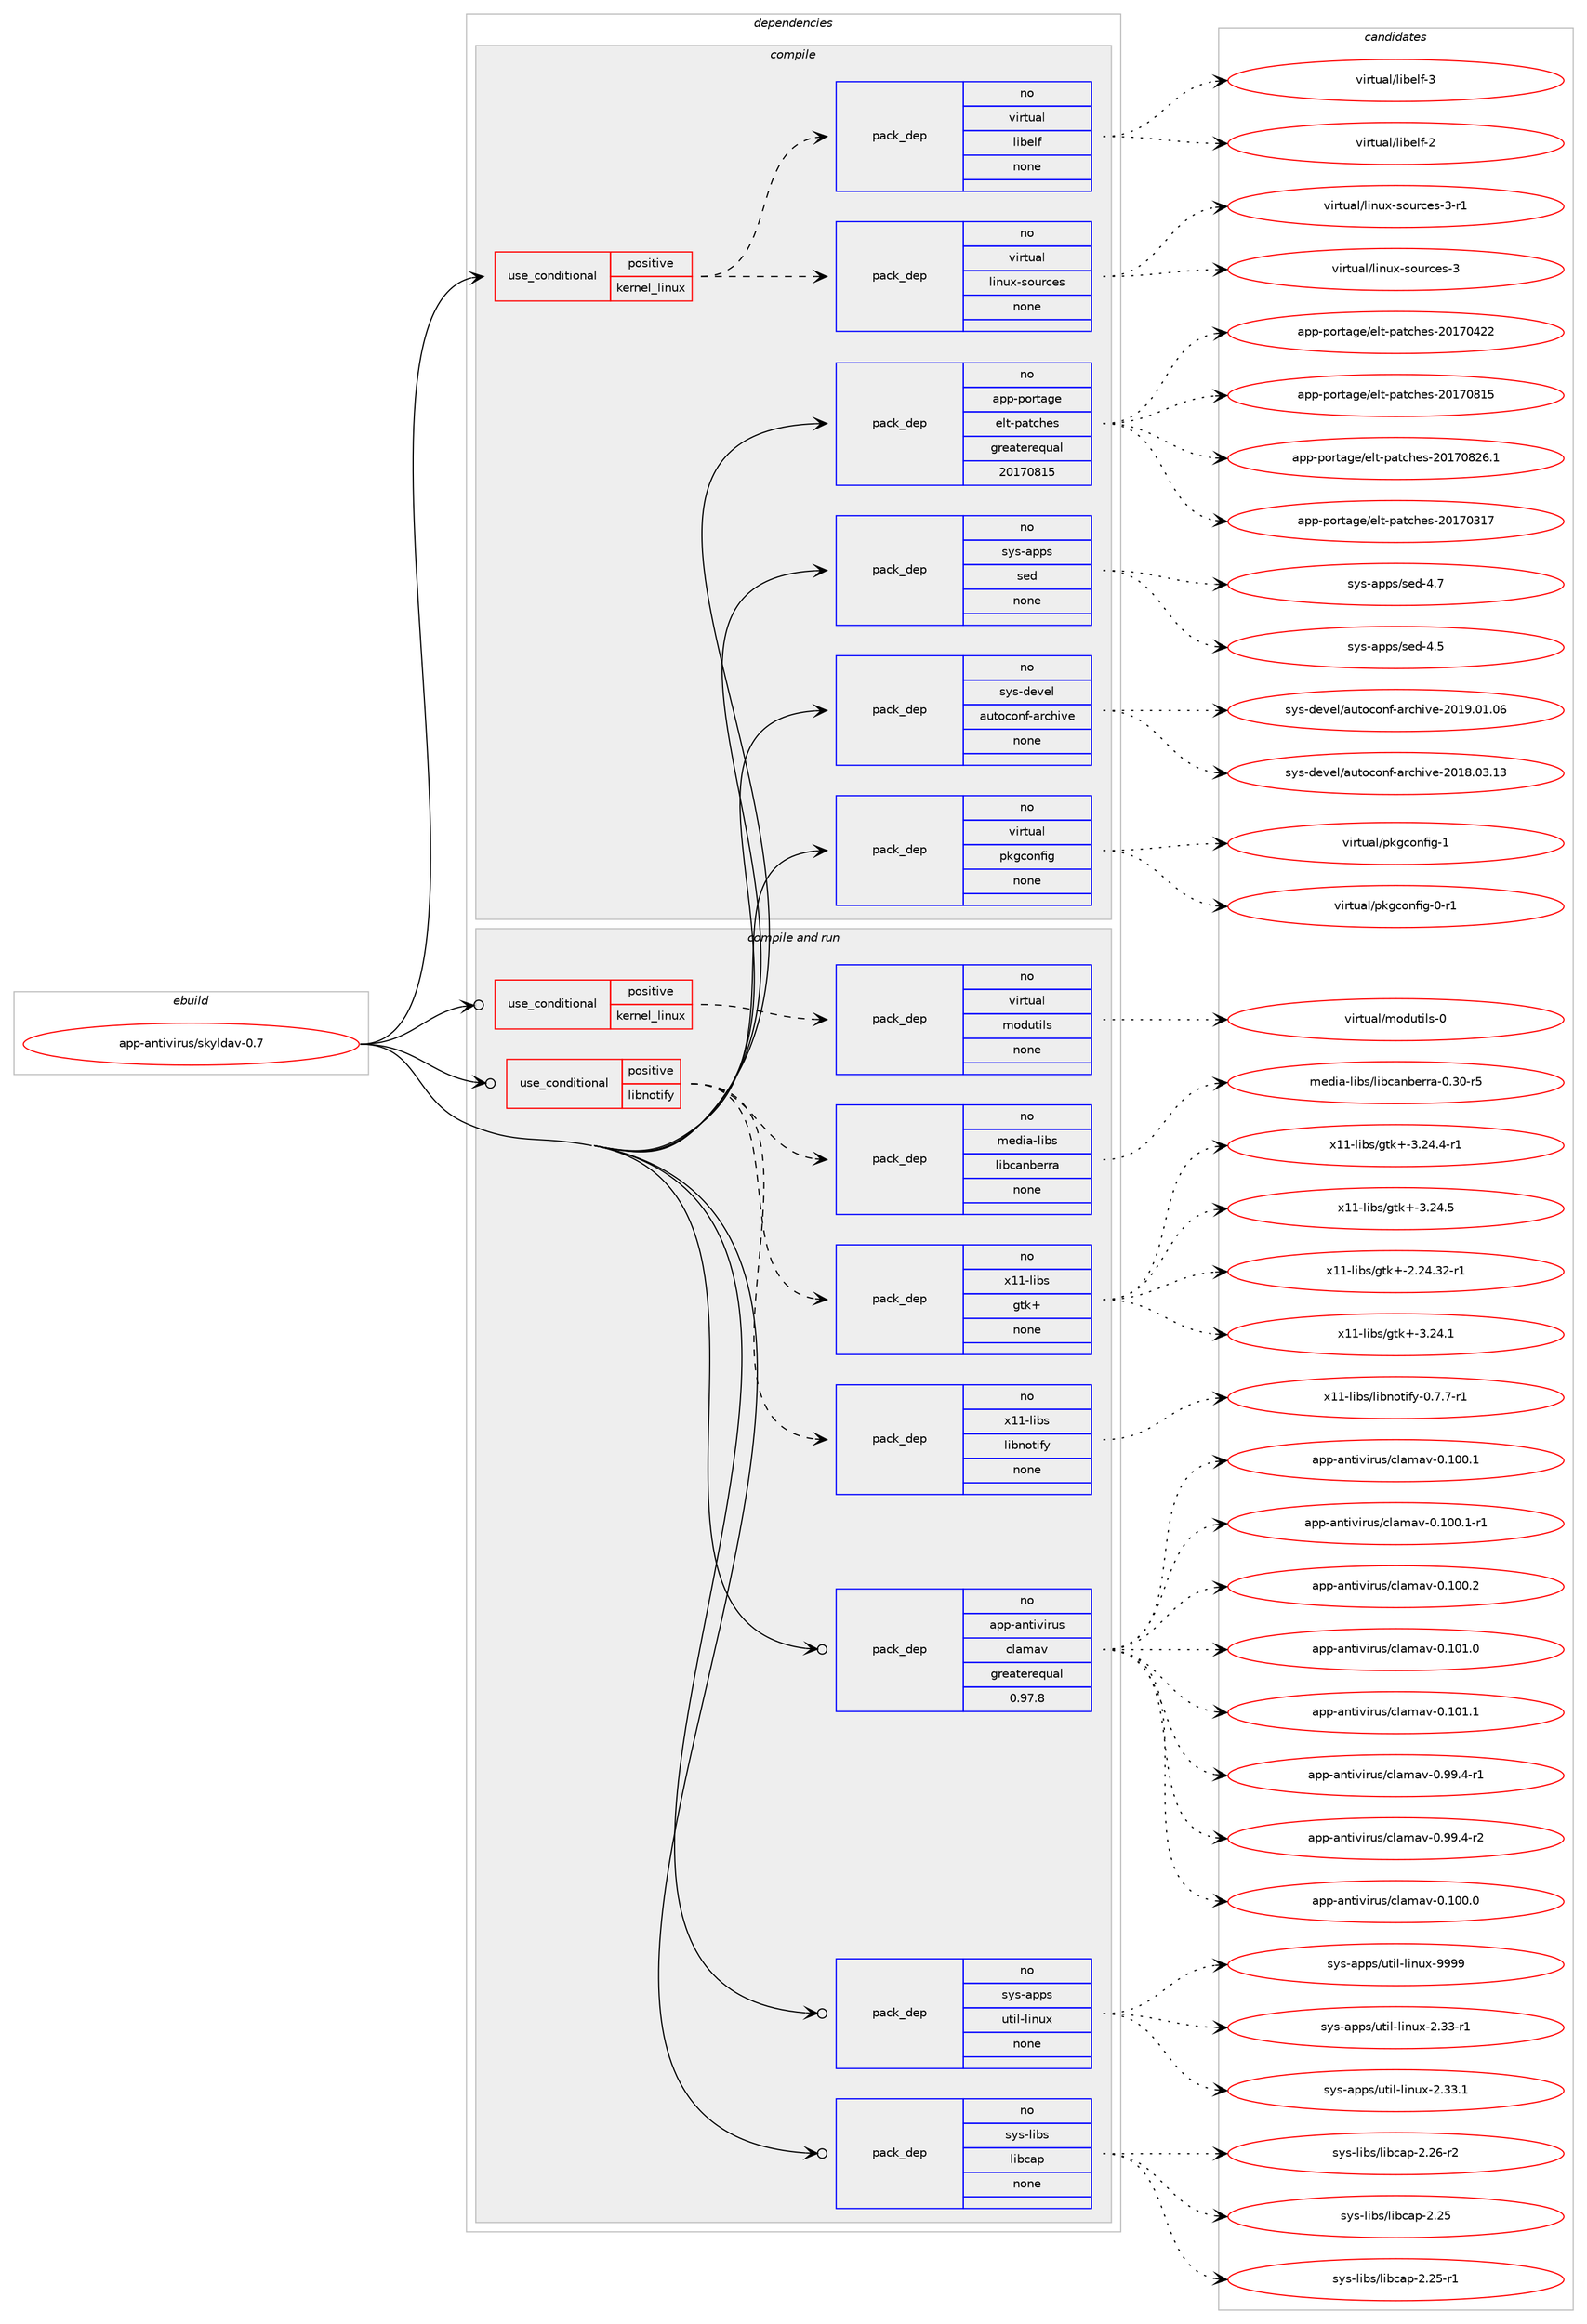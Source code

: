 digraph prolog {

# *************
# Graph options
# *************

newrank=true;
concentrate=true;
compound=true;
graph [rankdir=LR,fontname=Helvetica,fontsize=10,ranksep=1.5];#, ranksep=2.5, nodesep=0.2];
edge  [arrowhead=vee];
node  [fontname=Helvetica,fontsize=10];

# **********
# The ebuild
# **********

subgraph cluster_leftcol {
color=gray;
rank=same;
label=<<i>ebuild</i>>;
id [label="app-antivirus/skyldav-0.7", color=red, width=4, href="../app-antivirus/skyldav-0.7.svg"];
}

# ****************
# The dependencies
# ****************

subgraph cluster_midcol {
color=gray;
label=<<i>dependencies</i>>;
subgraph cluster_compile {
fillcolor="#eeeeee";
style=filled;
label=<<i>compile</i>>;
subgraph cond346387 {
dependency1270721 [label=<<TABLE BORDER="0" CELLBORDER="1" CELLSPACING="0" CELLPADDING="4"><TR><TD ROWSPAN="3" CELLPADDING="10">use_conditional</TD></TR><TR><TD>positive</TD></TR><TR><TD>kernel_linux</TD></TR></TABLE>>, shape=none, color=red];
subgraph pack904616 {
dependency1270722 [label=<<TABLE BORDER="0" CELLBORDER="1" CELLSPACING="0" CELLPADDING="4" WIDTH="220"><TR><TD ROWSPAN="6" CELLPADDING="30">pack_dep</TD></TR><TR><TD WIDTH="110">no</TD></TR><TR><TD>virtual</TD></TR><TR><TD>linux-sources</TD></TR><TR><TD>none</TD></TR><TR><TD></TD></TR></TABLE>>, shape=none, color=blue];
}
dependency1270721:e -> dependency1270722:w [weight=20,style="dashed",arrowhead="vee"];
subgraph pack904617 {
dependency1270723 [label=<<TABLE BORDER="0" CELLBORDER="1" CELLSPACING="0" CELLPADDING="4" WIDTH="220"><TR><TD ROWSPAN="6" CELLPADDING="30">pack_dep</TD></TR><TR><TD WIDTH="110">no</TD></TR><TR><TD>virtual</TD></TR><TR><TD>libelf</TD></TR><TR><TD>none</TD></TR><TR><TD></TD></TR></TABLE>>, shape=none, color=blue];
}
dependency1270721:e -> dependency1270723:w [weight=20,style="dashed",arrowhead="vee"];
}
id:e -> dependency1270721:w [weight=20,style="solid",arrowhead="vee"];
subgraph pack904618 {
dependency1270724 [label=<<TABLE BORDER="0" CELLBORDER="1" CELLSPACING="0" CELLPADDING="4" WIDTH="220"><TR><TD ROWSPAN="6" CELLPADDING="30">pack_dep</TD></TR><TR><TD WIDTH="110">no</TD></TR><TR><TD>app-portage</TD></TR><TR><TD>elt-patches</TD></TR><TR><TD>greaterequal</TD></TR><TR><TD>20170815</TD></TR></TABLE>>, shape=none, color=blue];
}
id:e -> dependency1270724:w [weight=20,style="solid",arrowhead="vee"];
subgraph pack904619 {
dependency1270725 [label=<<TABLE BORDER="0" CELLBORDER="1" CELLSPACING="0" CELLPADDING="4" WIDTH="220"><TR><TD ROWSPAN="6" CELLPADDING="30">pack_dep</TD></TR><TR><TD WIDTH="110">no</TD></TR><TR><TD>sys-apps</TD></TR><TR><TD>sed</TD></TR><TR><TD>none</TD></TR><TR><TD></TD></TR></TABLE>>, shape=none, color=blue];
}
id:e -> dependency1270725:w [weight=20,style="solid",arrowhead="vee"];
subgraph pack904620 {
dependency1270726 [label=<<TABLE BORDER="0" CELLBORDER="1" CELLSPACING="0" CELLPADDING="4" WIDTH="220"><TR><TD ROWSPAN="6" CELLPADDING="30">pack_dep</TD></TR><TR><TD WIDTH="110">no</TD></TR><TR><TD>sys-devel</TD></TR><TR><TD>autoconf-archive</TD></TR><TR><TD>none</TD></TR><TR><TD></TD></TR></TABLE>>, shape=none, color=blue];
}
id:e -> dependency1270726:w [weight=20,style="solid",arrowhead="vee"];
subgraph pack904621 {
dependency1270727 [label=<<TABLE BORDER="0" CELLBORDER="1" CELLSPACING="0" CELLPADDING="4" WIDTH="220"><TR><TD ROWSPAN="6" CELLPADDING="30">pack_dep</TD></TR><TR><TD WIDTH="110">no</TD></TR><TR><TD>virtual</TD></TR><TR><TD>pkgconfig</TD></TR><TR><TD>none</TD></TR><TR><TD></TD></TR></TABLE>>, shape=none, color=blue];
}
id:e -> dependency1270727:w [weight=20,style="solid",arrowhead="vee"];
}
subgraph cluster_compileandrun {
fillcolor="#eeeeee";
style=filled;
label=<<i>compile and run</i>>;
subgraph cond346388 {
dependency1270728 [label=<<TABLE BORDER="0" CELLBORDER="1" CELLSPACING="0" CELLPADDING="4"><TR><TD ROWSPAN="3" CELLPADDING="10">use_conditional</TD></TR><TR><TD>positive</TD></TR><TR><TD>kernel_linux</TD></TR></TABLE>>, shape=none, color=red];
subgraph pack904622 {
dependency1270729 [label=<<TABLE BORDER="0" CELLBORDER="1" CELLSPACING="0" CELLPADDING="4" WIDTH="220"><TR><TD ROWSPAN="6" CELLPADDING="30">pack_dep</TD></TR><TR><TD WIDTH="110">no</TD></TR><TR><TD>virtual</TD></TR><TR><TD>modutils</TD></TR><TR><TD>none</TD></TR><TR><TD></TD></TR></TABLE>>, shape=none, color=blue];
}
dependency1270728:e -> dependency1270729:w [weight=20,style="dashed",arrowhead="vee"];
}
id:e -> dependency1270728:w [weight=20,style="solid",arrowhead="odotvee"];
subgraph cond346389 {
dependency1270730 [label=<<TABLE BORDER="0" CELLBORDER="1" CELLSPACING="0" CELLPADDING="4"><TR><TD ROWSPAN="3" CELLPADDING="10">use_conditional</TD></TR><TR><TD>positive</TD></TR><TR><TD>libnotify</TD></TR></TABLE>>, shape=none, color=red];
subgraph pack904623 {
dependency1270731 [label=<<TABLE BORDER="0" CELLBORDER="1" CELLSPACING="0" CELLPADDING="4" WIDTH="220"><TR><TD ROWSPAN="6" CELLPADDING="30">pack_dep</TD></TR><TR><TD WIDTH="110">no</TD></TR><TR><TD>media-libs</TD></TR><TR><TD>libcanberra</TD></TR><TR><TD>none</TD></TR><TR><TD></TD></TR></TABLE>>, shape=none, color=blue];
}
dependency1270730:e -> dependency1270731:w [weight=20,style="dashed",arrowhead="vee"];
subgraph pack904624 {
dependency1270732 [label=<<TABLE BORDER="0" CELLBORDER="1" CELLSPACING="0" CELLPADDING="4" WIDTH="220"><TR><TD ROWSPAN="6" CELLPADDING="30">pack_dep</TD></TR><TR><TD WIDTH="110">no</TD></TR><TR><TD>x11-libs</TD></TR><TR><TD>libnotify</TD></TR><TR><TD>none</TD></TR><TR><TD></TD></TR></TABLE>>, shape=none, color=blue];
}
dependency1270730:e -> dependency1270732:w [weight=20,style="dashed",arrowhead="vee"];
subgraph pack904625 {
dependency1270733 [label=<<TABLE BORDER="0" CELLBORDER="1" CELLSPACING="0" CELLPADDING="4" WIDTH="220"><TR><TD ROWSPAN="6" CELLPADDING="30">pack_dep</TD></TR><TR><TD WIDTH="110">no</TD></TR><TR><TD>x11-libs</TD></TR><TR><TD>gtk+</TD></TR><TR><TD>none</TD></TR><TR><TD></TD></TR></TABLE>>, shape=none, color=blue];
}
dependency1270730:e -> dependency1270733:w [weight=20,style="dashed",arrowhead="vee"];
}
id:e -> dependency1270730:w [weight=20,style="solid",arrowhead="odotvee"];
subgraph pack904626 {
dependency1270734 [label=<<TABLE BORDER="0" CELLBORDER="1" CELLSPACING="0" CELLPADDING="4" WIDTH="220"><TR><TD ROWSPAN="6" CELLPADDING="30">pack_dep</TD></TR><TR><TD WIDTH="110">no</TD></TR><TR><TD>app-antivirus</TD></TR><TR><TD>clamav</TD></TR><TR><TD>greaterequal</TD></TR><TR><TD>0.97.8</TD></TR></TABLE>>, shape=none, color=blue];
}
id:e -> dependency1270734:w [weight=20,style="solid",arrowhead="odotvee"];
subgraph pack904627 {
dependency1270735 [label=<<TABLE BORDER="0" CELLBORDER="1" CELLSPACING="0" CELLPADDING="4" WIDTH="220"><TR><TD ROWSPAN="6" CELLPADDING="30">pack_dep</TD></TR><TR><TD WIDTH="110">no</TD></TR><TR><TD>sys-apps</TD></TR><TR><TD>util-linux</TD></TR><TR><TD>none</TD></TR><TR><TD></TD></TR></TABLE>>, shape=none, color=blue];
}
id:e -> dependency1270735:w [weight=20,style="solid",arrowhead="odotvee"];
subgraph pack904628 {
dependency1270736 [label=<<TABLE BORDER="0" CELLBORDER="1" CELLSPACING="0" CELLPADDING="4" WIDTH="220"><TR><TD ROWSPAN="6" CELLPADDING="30">pack_dep</TD></TR><TR><TD WIDTH="110">no</TD></TR><TR><TD>sys-libs</TD></TR><TR><TD>libcap</TD></TR><TR><TD>none</TD></TR><TR><TD></TD></TR></TABLE>>, shape=none, color=blue];
}
id:e -> dependency1270736:w [weight=20,style="solid",arrowhead="odotvee"];
}
subgraph cluster_run {
fillcolor="#eeeeee";
style=filled;
label=<<i>run</i>>;
}
}

# **************
# The candidates
# **************

subgraph cluster_choices {
rank=same;
color=gray;
label=<<i>candidates</i>>;

subgraph choice904616 {
color=black;
nodesep=1;
choice118105114116117971084710810511011712045115111117114991011154551 [label="virtual/linux-sources-3", color=red, width=4,href="../virtual/linux-sources-3.svg"];
choice1181051141161179710847108105110117120451151111171149910111545514511449 [label="virtual/linux-sources-3-r1", color=red, width=4,href="../virtual/linux-sources-3-r1.svg"];
dependency1270722:e -> choice118105114116117971084710810511011712045115111117114991011154551:w [style=dotted,weight="100"];
dependency1270722:e -> choice1181051141161179710847108105110117120451151111171149910111545514511449:w [style=dotted,weight="100"];
}
subgraph choice904617 {
color=black;
nodesep=1;
choice1181051141161179710847108105981011081024550 [label="virtual/libelf-2", color=red, width=4,href="../virtual/libelf-2.svg"];
choice1181051141161179710847108105981011081024551 [label="virtual/libelf-3", color=red, width=4,href="../virtual/libelf-3.svg"];
dependency1270723:e -> choice1181051141161179710847108105981011081024550:w [style=dotted,weight="100"];
dependency1270723:e -> choice1181051141161179710847108105981011081024551:w [style=dotted,weight="100"];
}
subgraph choice904618 {
color=black;
nodesep=1;
choice97112112451121111141169710310147101108116451129711699104101115455048495548514955 [label="app-portage/elt-patches-20170317", color=red, width=4,href="../app-portage/elt-patches-20170317.svg"];
choice97112112451121111141169710310147101108116451129711699104101115455048495548525050 [label="app-portage/elt-patches-20170422", color=red, width=4,href="../app-portage/elt-patches-20170422.svg"];
choice97112112451121111141169710310147101108116451129711699104101115455048495548564953 [label="app-portage/elt-patches-20170815", color=red, width=4,href="../app-portage/elt-patches-20170815.svg"];
choice971121124511211111411697103101471011081164511297116991041011154550484955485650544649 [label="app-portage/elt-patches-20170826.1", color=red, width=4,href="../app-portage/elt-patches-20170826.1.svg"];
dependency1270724:e -> choice97112112451121111141169710310147101108116451129711699104101115455048495548514955:w [style=dotted,weight="100"];
dependency1270724:e -> choice97112112451121111141169710310147101108116451129711699104101115455048495548525050:w [style=dotted,weight="100"];
dependency1270724:e -> choice97112112451121111141169710310147101108116451129711699104101115455048495548564953:w [style=dotted,weight="100"];
dependency1270724:e -> choice971121124511211111411697103101471011081164511297116991041011154550484955485650544649:w [style=dotted,weight="100"];
}
subgraph choice904619 {
color=black;
nodesep=1;
choice11512111545971121121154711510110045524653 [label="sys-apps/sed-4.5", color=red, width=4,href="../sys-apps/sed-4.5.svg"];
choice11512111545971121121154711510110045524655 [label="sys-apps/sed-4.7", color=red, width=4,href="../sys-apps/sed-4.7.svg"];
dependency1270725:e -> choice11512111545971121121154711510110045524653:w [style=dotted,weight="100"];
dependency1270725:e -> choice11512111545971121121154711510110045524655:w [style=dotted,weight="100"];
}
subgraph choice904620 {
color=black;
nodesep=1;
choice115121115451001011181011084797117116111991111101024597114991041051181014550484956464851464951 [label="sys-devel/autoconf-archive-2018.03.13", color=red, width=4,href="../sys-devel/autoconf-archive-2018.03.13.svg"];
choice115121115451001011181011084797117116111991111101024597114991041051181014550484957464849464854 [label="sys-devel/autoconf-archive-2019.01.06", color=red, width=4,href="../sys-devel/autoconf-archive-2019.01.06.svg"];
dependency1270726:e -> choice115121115451001011181011084797117116111991111101024597114991041051181014550484956464851464951:w [style=dotted,weight="100"];
dependency1270726:e -> choice115121115451001011181011084797117116111991111101024597114991041051181014550484957464849464854:w [style=dotted,weight="100"];
}
subgraph choice904621 {
color=black;
nodesep=1;
choice11810511411611797108471121071039911111010210510345484511449 [label="virtual/pkgconfig-0-r1", color=red, width=4,href="../virtual/pkgconfig-0-r1.svg"];
choice1181051141161179710847112107103991111101021051034549 [label="virtual/pkgconfig-1", color=red, width=4,href="../virtual/pkgconfig-1.svg"];
dependency1270727:e -> choice11810511411611797108471121071039911111010210510345484511449:w [style=dotted,weight="100"];
dependency1270727:e -> choice1181051141161179710847112107103991111101021051034549:w [style=dotted,weight="100"];
}
subgraph choice904622 {
color=black;
nodesep=1;
choice11810511411611797108471091111001171161051081154548 [label="virtual/modutils-0", color=red, width=4,href="../virtual/modutils-0.svg"];
dependency1270729:e -> choice11810511411611797108471091111001171161051081154548:w [style=dotted,weight="100"];
}
subgraph choice904623 {
color=black;
nodesep=1;
choice10910110010597451081059811547108105989997110981011141149745484651484511453 [label="media-libs/libcanberra-0.30-r5", color=red, width=4,href="../media-libs/libcanberra-0.30-r5.svg"];
dependency1270731:e -> choice10910110010597451081059811547108105989997110981011141149745484651484511453:w [style=dotted,weight="100"];
}
subgraph choice904624 {
color=black;
nodesep=1;
choice1204949451081059811547108105981101111161051021214548465546554511449 [label="x11-libs/libnotify-0.7.7-r1", color=red, width=4,href="../x11-libs/libnotify-0.7.7-r1.svg"];
dependency1270732:e -> choice1204949451081059811547108105981101111161051021214548465546554511449:w [style=dotted,weight="100"];
}
subgraph choice904625 {
color=black;
nodesep=1;
choice12049494510810598115471031161074345504650524651504511449 [label="x11-libs/gtk+-2.24.32-r1", color=red, width=4,href="../x11-libs/gtk+-2.24.32-r1.svg"];
choice12049494510810598115471031161074345514650524649 [label="x11-libs/gtk+-3.24.1", color=red, width=4,href="../x11-libs/gtk+-3.24.1.svg"];
choice120494945108105981154710311610743455146505246524511449 [label="x11-libs/gtk+-3.24.4-r1", color=red, width=4,href="../x11-libs/gtk+-3.24.4-r1.svg"];
choice12049494510810598115471031161074345514650524653 [label="x11-libs/gtk+-3.24.5", color=red, width=4,href="../x11-libs/gtk+-3.24.5.svg"];
dependency1270733:e -> choice12049494510810598115471031161074345504650524651504511449:w [style=dotted,weight="100"];
dependency1270733:e -> choice12049494510810598115471031161074345514650524649:w [style=dotted,weight="100"];
dependency1270733:e -> choice120494945108105981154710311610743455146505246524511449:w [style=dotted,weight="100"];
dependency1270733:e -> choice12049494510810598115471031161074345514650524653:w [style=dotted,weight="100"];
}
subgraph choice904626 {
color=black;
nodesep=1;
choice971121124597110116105118105114117115479910897109971184548464948484648 [label="app-antivirus/clamav-0.100.0", color=red, width=4,href="../app-antivirus/clamav-0.100.0.svg"];
choice971121124597110116105118105114117115479910897109971184548464948484649 [label="app-antivirus/clamav-0.100.1", color=red, width=4,href="../app-antivirus/clamav-0.100.1.svg"];
choice9711211245971101161051181051141171154799108971099711845484649484846494511449 [label="app-antivirus/clamav-0.100.1-r1", color=red, width=4,href="../app-antivirus/clamav-0.100.1-r1.svg"];
choice971121124597110116105118105114117115479910897109971184548464948484650 [label="app-antivirus/clamav-0.100.2", color=red, width=4,href="../app-antivirus/clamav-0.100.2.svg"];
choice971121124597110116105118105114117115479910897109971184548464948494648 [label="app-antivirus/clamav-0.101.0", color=red, width=4,href="../app-antivirus/clamav-0.101.0.svg"];
choice971121124597110116105118105114117115479910897109971184548464948494649 [label="app-antivirus/clamav-0.101.1", color=red, width=4,href="../app-antivirus/clamav-0.101.1.svg"];
choice97112112459711011610511810511411711547991089710997118454846575746524511449 [label="app-antivirus/clamav-0.99.4-r1", color=red, width=4,href="../app-antivirus/clamav-0.99.4-r1.svg"];
choice97112112459711011610511810511411711547991089710997118454846575746524511450 [label="app-antivirus/clamav-0.99.4-r2", color=red, width=4,href="../app-antivirus/clamav-0.99.4-r2.svg"];
dependency1270734:e -> choice971121124597110116105118105114117115479910897109971184548464948484648:w [style=dotted,weight="100"];
dependency1270734:e -> choice971121124597110116105118105114117115479910897109971184548464948484649:w [style=dotted,weight="100"];
dependency1270734:e -> choice9711211245971101161051181051141171154799108971099711845484649484846494511449:w [style=dotted,weight="100"];
dependency1270734:e -> choice971121124597110116105118105114117115479910897109971184548464948484650:w [style=dotted,weight="100"];
dependency1270734:e -> choice971121124597110116105118105114117115479910897109971184548464948494648:w [style=dotted,weight="100"];
dependency1270734:e -> choice971121124597110116105118105114117115479910897109971184548464948494649:w [style=dotted,weight="100"];
dependency1270734:e -> choice97112112459711011610511810511411711547991089710997118454846575746524511449:w [style=dotted,weight="100"];
dependency1270734:e -> choice97112112459711011610511810511411711547991089710997118454846575746524511450:w [style=dotted,weight="100"];
}
subgraph choice904627 {
color=black;
nodesep=1;
choice1151211154597112112115471171161051084510810511011712045504651514511449 [label="sys-apps/util-linux-2.33-r1", color=red, width=4,href="../sys-apps/util-linux-2.33-r1.svg"];
choice1151211154597112112115471171161051084510810511011712045504651514649 [label="sys-apps/util-linux-2.33.1", color=red, width=4,href="../sys-apps/util-linux-2.33.1.svg"];
choice115121115459711211211547117116105108451081051101171204557575757 [label="sys-apps/util-linux-9999", color=red, width=4,href="../sys-apps/util-linux-9999.svg"];
dependency1270735:e -> choice1151211154597112112115471171161051084510810511011712045504651514511449:w [style=dotted,weight="100"];
dependency1270735:e -> choice1151211154597112112115471171161051084510810511011712045504651514649:w [style=dotted,weight="100"];
dependency1270735:e -> choice115121115459711211211547117116105108451081051101171204557575757:w [style=dotted,weight="100"];
}
subgraph choice904628 {
color=black;
nodesep=1;
choice1151211154510810598115471081059899971124550465053 [label="sys-libs/libcap-2.25", color=red, width=4,href="../sys-libs/libcap-2.25.svg"];
choice11512111545108105981154710810598999711245504650534511449 [label="sys-libs/libcap-2.25-r1", color=red, width=4,href="../sys-libs/libcap-2.25-r1.svg"];
choice11512111545108105981154710810598999711245504650544511450 [label="sys-libs/libcap-2.26-r2", color=red, width=4,href="../sys-libs/libcap-2.26-r2.svg"];
dependency1270736:e -> choice1151211154510810598115471081059899971124550465053:w [style=dotted,weight="100"];
dependency1270736:e -> choice11512111545108105981154710810598999711245504650534511449:w [style=dotted,weight="100"];
dependency1270736:e -> choice11512111545108105981154710810598999711245504650544511450:w [style=dotted,weight="100"];
}
}

}
